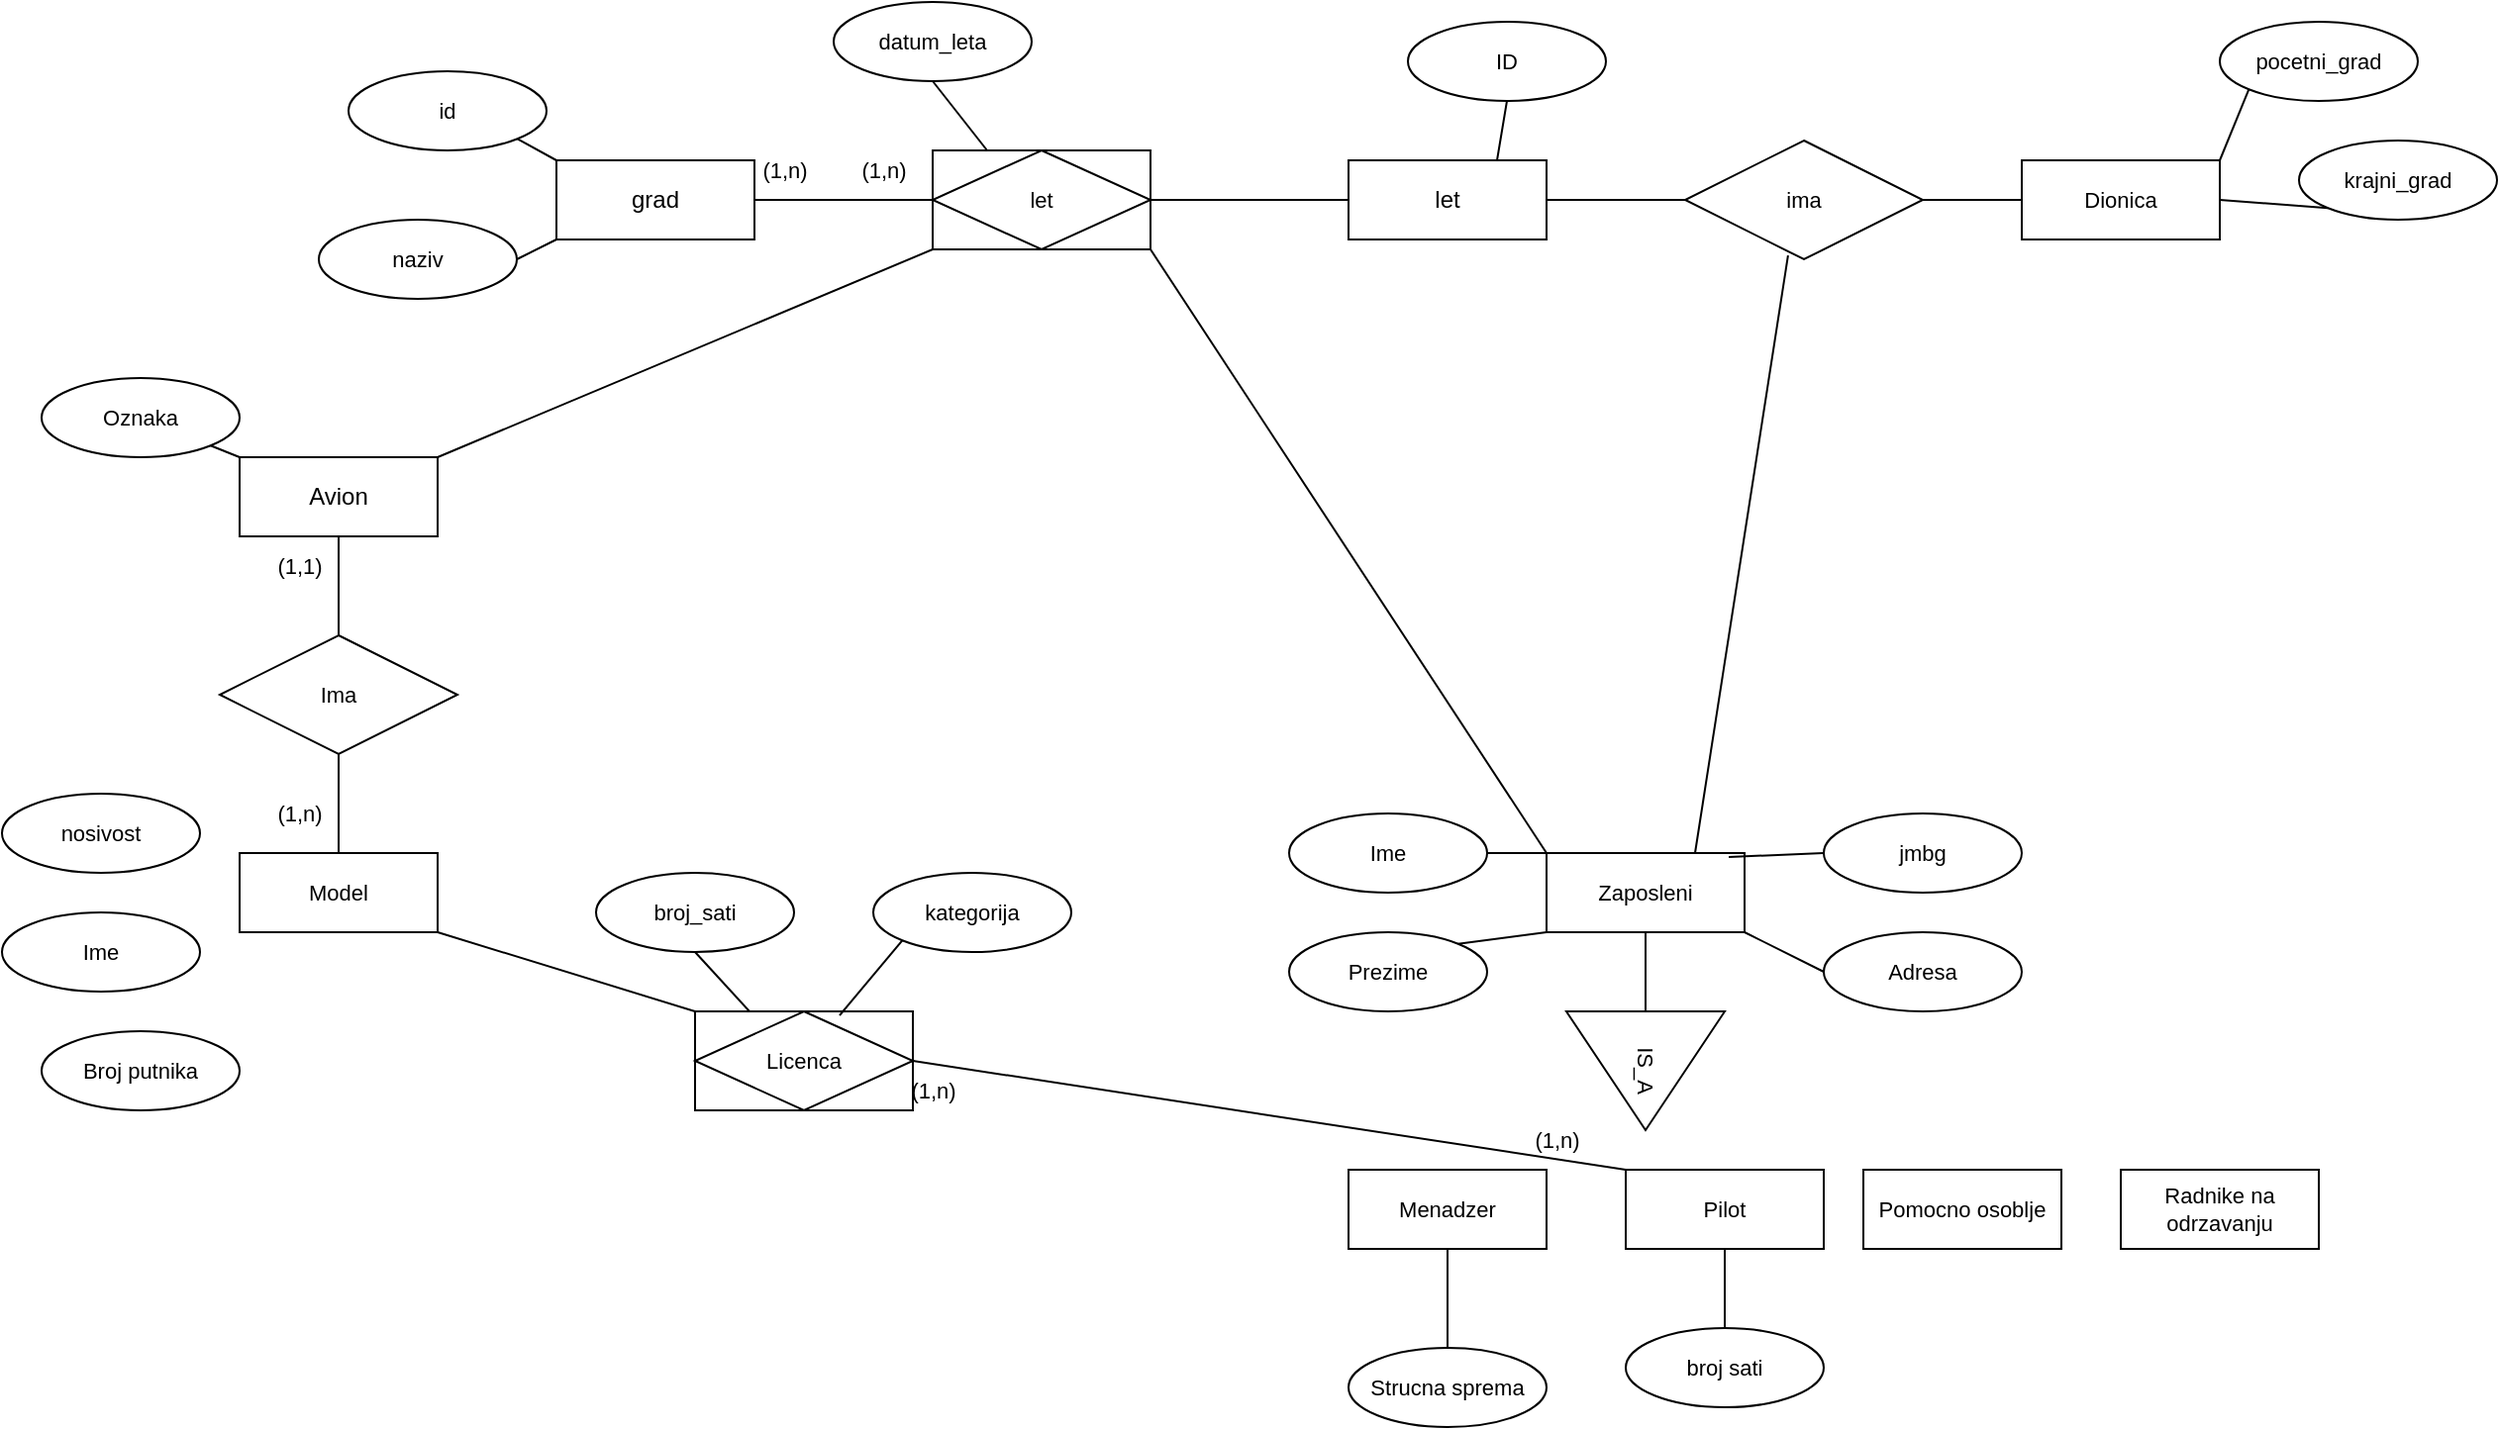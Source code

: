 <mxfile version="20.8.8" type="github">
  <diagram name="Page-1" id="-M_uNK5rN6GhEuXcht4a">
    <mxGraphModel dx="2284" dy="1921" grid="1" gridSize="10" guides="1" tooltips="1" connect="1" arrows="1" fold="1" page="1" pageScale="1" pageWidth="850" pageHeight="1100" math="0" shadow="0">
      <root>
        <mxCell id="0" />
        <mxCell id="1" parent="0" />
        <mxCell id="rFCLsrt8F1_oHLS2VPp5-34" style="edgeStyle=none;shape=connector;rounded=0;orthogonalLoop=1;jettySize=auto;html=1;exitX=1;exitY=0;exitDx=0;exitDy=0;entryX=0;entryY=1;entryDx=0;entryDy=0;labelBackgroundColor=default;strokeColor=default;fontFamily=Helvetica;fontSize=11;fontColor=default;endArrow=none;" edge="1" parent="1" source="MHk7TzPafF4EgfAT-jyR-1" target="rFCLsrt8F1_oHLS2VPp5-4">
          <mxGeometry relative="1" as="geometry" />
        </mxCell>
        <mxCell id="MHk7TzPafF4EgfAT-jyR-1" value="Avion" style="whiteSpace=wrap;html=1;align=center;" parent="1" vertex="1">
          <mxGeometry x="-40" y="150" width="100" height="40" as="geometry" />
        </mxCell>
        <mxCell id="MHk7TzPafF4EgfAT-jyR-7" style="edgeStyle=none;shape=connector;rounded=0;orthogonalLoop=1;jettySize=auto;html=1;exitX=1;exitY=1;exitDx=0;exitDy=0;entryX=0;entryY=0;entryDx=0;entryDy=0;labelBackgroundColor=default;strokeColor=default;fontFamily=Helvetica;fontSize=11;fontColor=default;endArrow=none;" parent="1" source="MHk7TzPafF4EgfAT-jyR-5" target="MHk7TzPafF4EgfAT-jyR-1" edge="1">
          <mxGeometry relative="1" as="geometry" />
        </mxCell>
        <mxCell id="MHk7TzPafF4EgfAT-jyR-5" value="&lt;div&gt;Oznaka&lt;/div&gt;" style="ellipse;whiteSpace=wrap;html=1;align=center;fontFamily=Helvetica;fontSize=11;fontColor=default;" parent="1" vertex="1">
          <mxGeometry x="-140" y="110" width="100" height="40" as="geometry" />
        </mxCell>
        <mxCell id="rFCLsrt8F1_oHLS2VPp5-9" style="edgeStyle=none;shape=connector;rounded=0;orthogonalLoop=1;jettySize=auto;html=1;exitX=1;exitY=1;exitDx=0;exitDy=0;entryX=0;entryY=0;entryDx=0;entryDy=0;labelBackgroundColor=default;strokeColor=default;fontFamily=Helvetica;fontSize=11;fontColor=default;endArrow=none;" edge="1" parent="1" source="MHk7TzPafF4EgfAT-jyR-8" target="rFCLsrt8F1_oHLS2VPp5-8">
          <mxGeometry relative="1" as="geometry" />
        </mxCell>
        <mxCell id="MHk7TzPafF4EgfAT-jyR-8" value="Model" style="whiteSpace=wrap;html=1;align=center;fontFamily=Helvetica;fontSize=11;fontColor=default;" parent="1" vertex="1">
          <mxGeometry x="-40" y="350" width="100" height="40" as="geometry" />
        </mxCell>
        <mxCell id="MHk7TzPafF4EgfAT-jyR-10" style="edgeStyle=none;shape=connector;rounded=0;orthogonalLoop=1;jettySize=auto;html=1;exitX=0.5;exitY=1;exitDx=0;exitDy=0;entryX=0.5;entryY=0;entryDx=0;entryDy=0;labelBackgroundColor=default;strokeColor=default;fontFamily=Helvetica;fontSize=11;fontColor=default;endArrow=none;" parent="1" source="MHk7TzPafF4EgfAT-jyR-9" target="MHk7TzPafF4EgfAT-jyR-8" edge="1">
          <mxGeometry relative="1" as="geometry" />
        </mxCell>
        <mxCell id="MHk7TzPafF4EgfAT-jyR-11" style="edgeStyle=none;shape=connector;rounded=0;orthogonalLoop=1;jettySize=auto;html=1;exitX=0.5;exitY=0;exitDx=0;exitDy=0;entryX=0.5;entryY=1;entryDx=0;entryDy=0;labelBackgroundColor=default;strokeColor=default;fontFamily=Helvetica;fontSize=11;fontColor=default;endArrow=none;" parent="1" source="MHk7TzPafF4EgfAT-jyR-9" target="MHk7TzPafF4EgfAT-jyR-1" edge="1">
          <mxGeometry relative="1" as="geometry" />
        </mxCell>
        <mxCell id="MHk7TzPafF4EgfAT-jyR-9" value="Ima" style="shape=rhombus;perimeter=rhombusPerimeter;whiteSpace=wrap;html=1;align=center;fontFamily=Helvetica;fontSize=11;fontColor=default;" parent="1" vertex="1">
          <mxGeometry x="-50" y="240" width="120" height="60" as="geometry" />
        </mxCell>
        <mxCell id="MHk7TzPafF4EgfAT-jyR-12" value="Ime" style="ellipse;whiteSpace=wrap;html=1;align=center;fontFamily=Helvetica;fontSize=11;fontColor=default;" parent="1" vertex="1">
          <mxGeometry x="-160" y="380" width="100" height="40" as="geometry" />
        </mxCell>
        <mxCell id="MHk7TzPafF4EgfAT-jyR-13" value="nosivost" style="ellipse;whiteSpace=wrap;html=1;align=center;fontFamily=Helvetica;fontSize=11;fontColor=default;" parent="1" vertex="1">
          <mxGeometry x="-160" y="320" width="100" height="40" as="geometry" />
        </mxCell>
        <mxCell id="MHk7TzPafF4EgfAT-jyR-14" value="Broj putnika" style="ellipse;whiteSpace=wrap;html=1;align=center;fontFamily=Helvetica;fontSize=11;fontColor=default;" parent="1" vertex="1">
          <mxGeometry x="-140" y="440" width="100" height="40" as="geometry" />
        </mxCell>
        <mxCell id="MHk7TzPafF4EgfAT-jyR-17" style="edgeStyle=none;shape=connector;rounded=0;orthogonalLoop=1;jettySize=auto;html=1;exitX=0.5;exitY=1;exitDx=0;exitDy=0;entryX=0;entryY=0.5;entryDx=0;entryDy=0;labelBackgroundColor=default;strokeColor=default;fontFamily=Helvetica;fontSize=11;fontColor=default;endArrow=none;" parent="1" source="MHk7TzPafF4EgfAT-jyR-15" target="MHk7TzPafF4EgfAT-jyR-16" edge="1">
          <mxGeometry relative="1" as="geometry" />
        </mxCell>
        <mxCell id="rFCLsrt8F1_oHLS2VPp5-7" style="edgeStyle=none;shape=connector;rounded=0;orthogonalLoop=1;jettySize=auto;html=1;exitX=0;exitY=0;exitDx=0;exitDy=0;entryX=1;entryY=1;entryDx=0;entryDy=0;labelBackgroundColor=default;strokeColor=default;fontFamily=Helvetica;fontSize=11;fontColor=default;endArrow=none;" edge="1" parent="1" source="MHk7TzPafF4EgfAT-jyR-15" target="rFCLsrt8F1_oHLS2VPp5-4">
          <mxGeometry relative="1" as="geometry" />
        </mxCell>
        <mxCell id="rFCLsrt8F1_oHLS2VPp5-23" style="edgeStyle=none;shape=connector;rounded=0;orthogonalLoop=1;jettySize=auto;html=1;exitX=0.75;exitY=0;exitDx=0;exitDy=0;entryX=0.433;entryY=0.967;entryDx=0;entryDy=0;entryPerimeter=0;labelBackgroundColor=default;strokeColor=default;fontFamily=Helvetica;fontSize=11;fontColor=default;endArrow=none;" edge="1" parent="1" source="MHk7TzPafF4EgfAT-jyR-15" target="rFCLsrt8F1_oHLS2VPp5-22">
          <mxGeometry relative="1" as="geometry" />
        </mxCell>
        <mxCell id="MHk7TzPafF4EgfAT-jyR-15" value="Zaposleni" style="whiteSpace=wrap;html=1;align=center;fontFamily=Helvetica;fontSize=11;fontColor=default;" parent="1" vertex="1">
          <mxGeometry x="620" y="350" width="100" height="40" as="geometry" />
        </mxCell>
        <mxCell id="MHk7TzPafF4EgfAT-jyR-16" value="IS_A" style="triangle;whiteSpace=wrap;html=1;fontFamily=Helvetica;fontSize=11;fontColor=default;rotation=90;" parent="1" vertex="1">
          <mxGeometry x="640" y="420" width="60" height="80" as="geometry" />
        </mxCell>
        <mxCell id="MHk7TzPafF4EgfAT-jyR-18" value="Menadzer" style="whiteSpace=wrap;html=1;align=center;fontFamily=Helvetica;fontSize=11;fontColor=default;" parent="1" vertex="1">
          <mxGeometry x="520" y="510" width="100" height="40" as="geometry" />
        </mxCell>
        <mxCell id="MHk7TzPafF4EgfAT-jyR-19" value="Pilot" style="whiteSpace=wrap;html=1;align=center;fontFamily=Helvetica;fontSize=11;fontColor=default;" parent="1" vertex="1">
          <mxGeometry x="660" y="510" width="100" height="40" as="geometry" />
        </mxCell>
        <mxCell id="MHk7TzPafF4EgfAT-jyR-20" value="Pomocno osoblje" style="whiteSpace=wrap;html=1;align=center;fontFamily=Helvetica;fontSize=11;fontColor=default;" parent="1" vertex="1">
          <mxGeometry x="780" y="510" width="100" height="40" as="geometry" />
        </mxCell>
        <mxCell id="MHk7TzPafF4EgfAT-jyR-21" value="Radnike na odrzavanju" style="whiteSpace=wrap;html=1;align=center;fontFamily=Helvetica;fontSize=11;fontColor=default;" parent="1" vertex="1">
          <mxGeometry x="910" y="510" width="100" height="40" as="geometry" />
        </mxCell>
        <mxCell id="rFCLsrt8F1_oHLS2VPp5-31" style="edgeStyle=none;shape=connector;rounded=0;orthogonalLoop=1;jettySize=auto;html=1;exitX=1;exitY=0.5;exitDx=0;exitDy=0;entryX=0;entryY=0;entryDx=0;entryDy=0;labelBackgroundColor=default;strokeColor=default;fontFamily=Helvetica;fontSize=11;fontColor=default;endArrow=none;" edge="1" parent="1" source="MHk7TzPafF4EgfAT-jyR-22" target="MHk7TzPafF4EgfAT-jyR-15">
          <mxGeometry relative="1" as="geometry" />
        </mxCell>
        <mxCell id="MHk7TzPafF4EgfAT-jyR-22" value="Ime" style="ellipse;whiteSpace=wrap;html=1;align=center;fontFamily=Helvetica;fontSize=11;fontColor=default;" parent="1" vertex="1">
          <mxGeometry x="490" y="330" width="100" height="40" as="geometry" />
        </mxCell>
        <mxCell id="rFCLsrt8F1_oHLS2VPp5-30" style="edgeStyle=none;shape=connector;rounded=0;orthogonalLoop=1;jettySize=auto;html=1;exitX=1;exitY=0;exitDx=0;exitDy=0;entryX=0;entryY=1;entryDx=0;entryDy=0;labelBackgroundColor=default;strokeColor=default;fontFamily=Helvetica;fontSize=11;fontColor=default;endArrow=none;" edge="1" parent="1" source="MHk7TzPafF4EgfAT-jyR-23" target="MHk7TzPafF4EgfAT-jyR-15">
          <mxGeometry relative="1" as="geometry" />
        </mxCell>
        <mxCell id="MHk7TzPafF4EgfAT-jyR-23" value="Prezime" style="ellipse;whiteSpace=wrap;html=1;align=center;fontFamily=Helvetica;fontSize=11;fontColor=default;" parent="1" vertex="1">
          <mxGeometry x="490" y="390" width="100" height="40" as="geometry" />
        </mxCell>
        <mxCell id="rFCLsrt8F1_oHLS2VPp5-32" style="edgeStyle=none;shape=connector;rounded=0;orthogonalLoop=1;jettySize=auto;html=1;exitX=0;exitY=0.5;exitDx=0;exitDy=0;entryX=0.92;entryY=0.05;entryDx=0;entryDy=0;entryPerimeter=0;labelBackgroundColor=default;strokeColor=default;fontFamily=Helvetica;fontSize=11;fontColor=default;endArrow=none;" edge="1" parent="1" source="MHk7TzPafF4EgfAT-jyR-24" target="MHk7TzPafF4EgfAT-jyR-15">
          <mxGeometry relative="1" as="geometry" />
        </mxCell>
        <mxCell id="MHk7TzPafF4EgfAT-jyR-24" value="jmbg" style="ellipse;whiteSpace=wrap;html=1;align=center;fontFamily=Helvetica;fontSize=11;fontColor=default;" parent="1" vertex="1">
          <mxGeometry x="760" y="330" width="100" height="40" as="geometry" />
        </mxCell>
        <mxCell id="rFCLsrt8F1_oHLS2VPp5-33" style="edgeStyle=none;shape=connector;rounded=0;orthogonalLoop=1;jettySize=auto;html=1;exitX=0;exitY=0.5;exitDx=0;exitDy=0;entryX=1;entryY=1;entryDx=0;entryDy=0;labelBackgroundColor=default;strokeColor=default;fontFamily=Helvetica;fontSize=11;fontColor=default;endArrow=none;" edge="1" parent="1" source="MHk7TzPafF4EgfAT-jyR-25" target="MHk7TzPafF4EgfAT-jyR-15">
          <mxGeometry relative="1" as="geometry" />
        </mxCell>
        <mxCell id="MHk7TzPafF4EgfAT-jyR-25" value="Adresa" style="ellipse;whiteSpace=wrap;html=1;align=center;fontFamily=Helvetica;fontSize=11;fontColor=default;" parent="1" vertex="1">
          <mxGeometry x="760" y="390" width="100" height="40" as="geometry" />
        </mxCell>
        <mxCell id="rFCLsrt8F1_oHLS2VPp5-45" style="edgeStyle=none;shape=connector;rounded=0;orthogonalLoop=1;jettySize=auto;html=1;exitX=0.5;exitY=0;exitDx=0;exitDy=0;entryX=0.5;entryY=1;entryDx=0;entryDy=0;labelBackgroundColor=default;strokeColor=default;fontFamily=Helvetica;fontSize=11;fontColor=default;endArrow=none;" edge="1" parent="1" source="MHk7TzPafF4EgfAT-jyR-26" target="MHk7TzPafF4EgfAT-jyR-18">
          <mxGeometry relative="1" as="geometry" />
        </mxCell>
        <mxCell id="MHk7TzPafF4EgfAT-jyR-26" value="Strucna sprema" style="ellipse;whiteSpace=wrap;html=1;align=center;fontFamily=Helvetica;fontSize=11;fontColor=default;" parent="1" vertex="1">
          <mxGeometry x="520" y="600" width="100" height="40" as="geometry" />
        </mxCell>
        <mxCell id="rFCLsrt8F1_oHLS2VPp5-46" style="edgeStyle=none;shape=connector;rounded=0;orthogonalLoop=1;jettySize=auto;html=1;exitX=0.5;exitY=0;exitDx=0;exitDy=0;entryX=0.5;entryY=1;entryDx=0;entryDy=0;labelBackgroundColor=default;strokeColor=default;fontFamily=Helvetica;fontSize=11;fontColor=default;endArrow=none;" edge="1" parent="1" source="MHk7TzPafF4EgfAT-jyR-27" target="MHk7TzPafF4EgfAT-jyR-19">
          <mxGeometry relative="1" as="geometry" />
        </mxCell>
        <mxCell id="MHk7TzPafF4EgfAT-jyR-27" value="broj sati" style="ellipse;whiteSpace=wrap;html=1;align=center;fontFamily=Helvetica;fontSize=11;fontColor=default;" parent="1" vertex="1">
          <mxGeometry x="660" y="590" width="100" height="40" as="geometry" />
        </mxCell>
        <mxCell id="rFCLsrt8F1_oHLS2VPp5-1" value="grad" style="whiteSpace=wrap;html=1;align=center;" vertex="1" parent="1">
          <mxGeometry x="120" width="100" height="40" as="geometry" />
        </mxCell>
        <mxCell id="rFCLsrt8F1_oHLS2VPp5-19" style="edgeStyle=none;shape=connector;rounded=0;orthogonalLoop=1;jettySize=auto;html=1;exitX=1;exitY=0.5;exitDx=0;exitDy=0;labelBackgroundColor=default;strokeColor=default;fontFamily=Helvetica;fontSize=11;fontColor=default;endArrow=none;" edge="1" parent="1" source="rFCLsrt8F1_oHLS2VPp5-2">
          <mxGeometry relative="1" as="geometry">
            <mxPoint x="690" y="20" as="targetPoint" />
          </mxGeometry>
        </mxCell>
        <mxCell id="rFCLsrt8F1_oHLS2VPp5-2" value="let" style="whiteSpace=wrap;html=1;align=center;" vertex="1" parent="1">
          <mxGeometry x="520" width="100" height="40" as="geometry" />
        </mxCell>
        <mxCell id="rFCLsrt8F1_oHLS2VPp5-5" style="edgeStyle=none;shape=connector;rounded=0;orthogonalLoop=1;jettySize=auto;html=1;exitX=1;exitY=0.5;exitDx=0;exitDy=0;entryX=0;entryY=0.5;entryDx=0;entryDy=0;labelBackgroundColor=default;strokeColor=default;fontFamily=Helvetica;fontSize=11;fontColor=default;endArrow=none;" edge="1" parent="1" source="rFCLsrt8F1_oHLS2VPp5-4" target="rFCLsrt8F1_oHLS2VPp5-2">
          <mxGeometry relative="1" as="geometry" />
        </mxCell>
        <mxCell id="rFCLsrt8F1_oHLS2VPp5-6" style="edgeStyle=none;shape=connector;rounded=0;orthogonalLoop=1;jettySize=auto;html=1;exitX=0;exitY=0.5;exitDx=0;exitDy=0;entryX=1;entryY=0.5;entryDx=0;entryDy=0;labelBackgroundColor=default;strokeColor=default;fontFamily=Helvetica;fontSize=11;fontColor=default;endArrow=none;" edge="1" parent="1" source="rFCLsrt8F1_oHLS2VPp5-4" target="rFCLsrt8F1_oHLS2VPp5-1">
          <mxGeometry relative="1" as="geometry" />
        </mxCell>
        <mxCell id="rFCLsrt8F1_oHLS2VPp5-4" value="let" style="shape=associativeEntity;whiteSpace=wrap;html=1;align=center;fontFamily=Helvetica;fontSize=11;fontColor=default;" vertex="1" parent="1">
          <mxGeometry x="310" y="-5" width="110" height="50" as="geometry" />
        </mxCell>
        <mxCell id="rFCLsrt8F1_oHLS2VPp5-10" style="edgeStyle=none;shape=connector;rounded=0;orthogonalLoop=1;jettySize=auto;html=1;exitX=1;exitY=0.5;exitDx=0;exitDy=0;entryX=0;entryY=0;entryDx=0;entryDy=0;labelBackgroundColor=default;strokeColor=default;fontFamily=Helvetica;fontSize=11;fontColor=default;endArrow=none;" edge="1" parent="1" source="rFCLsrt8F1_oHLS2VPp5-8" target="MHk7TzPafF4EgfAT-jyR-19">
          <mxGeometry relative="1" as="geometry" />
        </mxCell>
        <mxCell id="rFCLsrt8F1_oHLS2VPp5-8" value="Licenca" style="shape=associativeEntity;whiteSpace=wrap;html=1;align=center;fontFamily=Helvetica;fontSize=11;fontColor=default;" vertex="1" parent="1">
          <mxGeometry x="190" y="430" width="110" height="50" as="geometry" />
        </mxCell>
        <mxCell id="rFCLsrt8F1_oHLS2VPp5-13" style="edgeStyle=none;shape=connector;rounded=0;orthogonalLoop=1;jettySize=auto;html=1;exitX=0.5;exitY=1;exitDx=0;exitDy=0;entryX=0.25;entryY=0;entryDx=0;entryDy=0;labelBackgroundColor=default;strokeColor=default;fontFamily=Helvetica;fontSize=11;fontColor=default;endArrow=none;" edge="1" parent="1" source="rFCLsrt8F1_oHLS2VPp5-11" target="rFCLsrt8F1_oHLS2VPp5-8">
          <mxGeometry relative="1" as="geometry" />
        </mxCell>
        <mxCell id="rFCLsrt8F1_oHLS2VPp5-11" value="broj_sati" style="ellipse;whiteSpace=wrap;html=1;align=center;fontFamily=Helvetica;fontSize=11;fontColor=default;" vertex="1" parent="1">
          <mxGeometry x="140" y="360" width="100" height="40" as="geometry" />
        </mxCell>
        <mxCell id="rFCLsrt8F1_oHLS2VPp5-14" style="edgeStyle=none;shape=connector;rounded=0;orthogonalLoop=1;jettySize=auto;html=1;exitX=0;exitY=1;exitDx=0;exitDy=0;labelBackgroundColor=default;strokeColor=default;fontFamily=Helvetica;fontSize=11;fontColor=default;endArrow=none;" edge="1" parent="1" source="rFCLsrt8F1_oHLS2VPp5-12">
          <mxGeometry relative="1" as="geometry">
            <mxPoint x="263" y="432" as="targetPoint" />
          </mxGeometry>
        </mxCell>
        <mxCell id="rFCLsrt8F1_oHLS2VPp5-12" value="kategorija" style="ellipse;whiteSpace=wrap;html=1;align=center;fontFamily=Helvetica;fontSize=11;fontColor=default;" vertex="1" parent="1">
          <mxGeometry x="280" y="360" width="100" height="40" as="geometry" />
        </mxCell>
        <mxCell id="rFCLsrt8F1_oHLS2VPp5-15" value="Dionica" style="whiteSpace=wrap;html=1;align=center;fontFamily=Helvetica;fontSize=11;fontColor=default;" vertex="1" parent="1">
          <mxGeometry x="860" width="100" height="40" as="geometry" />
        </mxCell>
        <mxCell id="rFCLsrt8F1_oHLS2VPp5-25" style="edgeStyle=none;shape=connector;rounded=0;orthogonalLoop=1;jettySize=auto;html=1;exitX=0;exitY=1;exitDx=0;exitDy=0;entryX=1;entryY=0;entryDx=0;entryDy=0;labelBackgroundColor=default;strokeColor=default;fontFamily=Helvetica;fontSize=11;fontColor=default;endArrow=none;" edge="1" parent="1" source="rFCLsrt8F1_oHLS2VPp5-16" target="rFCLsrt8F1_oHLS2VPp5-15">
          <mxGeometry relative="1" as="geometry" />
        </mxCell>
        <mxCell id="rFCLsrt8F1_oHLS2VPp5-16" value="pocetni_grad" style="ellipse;whiteSpace=wrap;html=1;align=center;fontFamily=Helvetica;fontSize=11;fontColor=default;" vertex="1" parent="1">
          <mxGeometry x="960" y="-70" width="100" height="40" as="geometry" />
        </mxCell>
        <mxCell id="rFCLsrt8F1_oHLS2VPp5-24" style="edgeStyle=none;shape=connector;rounded=0;orthogonalLoop=1;jettySize=auto;html=1;exitX=0;exitY=1;exitDx=0;exitDy=0;entryX=1;entryY=0.5;entryDx=0;entryDy=0;labelBackgroundColor=default;strokeColor=default;fontFamily=Helvetica;fontSize=11;fontColor=default;endArrow=none;" edge="1" parent="1" source="rFCLsrt8F1_oHLS2VPp5-17" target="rFCLsrt8F1_oHLS2VPp5-15">
          <mxGeometry relative="1" as="geometry" />
        </mxCell>
        <mxCell id="rFCLsrt8F1_oHLS2VPp5-17" value="krajni_grad" style="ellipse;whiteSpace=wrap;html=1;align=center;fontFamily=Helvetica;fontSize=11;fontColor=default;" vertex="1" parent="1">
          <mxGeometry x="1000" y="-10" width="100" height="40" as="geometry" />
        </mxCell>
        <mxCell id="rFCLsrt8F1_oHLS2VPp5-21" style="edgeStyle=none;shape=connector;rounded=0;orthogonalLoop=1;jettySize=auto;html=1;exitX=1;exitY=0.5;exitDx=0;exitDy=0;entryX=0;entryY=0.5;entryDx=0;entryDy=0;labelBackgroundColor=default;strokeColor=default;fontFamily=Helvetica;fontSize=11;fontColor=default;endArrow=none;" edge="1" parent="1" target="rFCLsrt8F1_oHLS2VPp5-15">
          <mxGeometry relative="1" as="geometry">
            <mxPoint x="810" y="20" as="sourcePoint" />
          </mxGeometry>
        </mxCell>
        <mxCell id="rFCLsrt8F1_oHLS2VPp5-22" value="ima" style="shape=rhombus;perimeter=rhombusPerimeter;whiteSpace=wrap;html=1;align=center;fontFamily=Helvetica;fontSize=11;fontColor=default;" vertex="1" parent="1">
          <mxGeometry x="690" y="-10" width="120" height="60" as="geometry" />
        </mxCell>
        <mxCell id="rFCLsrt8F1_oHLS2VPp5-26" value="(1,n)" style="text;html=1;align=center;verticalAlign=middle;resizable=0;points=[];autosize=1;strokeColor=none;fillColor=none;fontSize=11;fontFamily=Helvetica;fontColor=default;" vertex="1" parent="1">
          <mxGeometry x="-35" y="315" width="50" height="30" as="geometry" />
        </mxCell>
        <mxCell id="rFCLsrt8F1_oHLS2VPp5-27" value="(1,1)" style="text;html=1;align=center;verticalAlign=middle;resizable=0;points=[];autosize=1;strokeColor=none;fillColor=none;fontSize=11;fontFamily=Helvetica;fontColor=default;" vertex="1" parent="1">
          <mxGeometry x="-35" y="190" width="50" height="30" as="geometry" />
        </mxCell>
        <mxCell id="rFCLsrt8F1_oHLS2VPp5-28" value="(1,n)" style="text;html=1;align=center;verticalAlign=middle;resizable=0;points=[];autosize=1;strokeColor=none;fillColor=none;fontSize=11;fontFamily=Helvetica;fontColor=default;" vertex="1" parent="1">
          <mxGeometry x="600" y="480" width="50" height="30" as="geometry" />
        </mxCell>
        <mxCell id="rFCLsrt8F1_oHLS2VPp5-29" value="(1,n)" style="text;html=1;align=center;verticalAlign=middle;resizable=0;points=[];autosize=1;strokeColor=none;fillColor=none;fontSize=11;fontFamily=Helvetica;fontColor=default;" vertex="1" parent="1">
          <mxGeometry x="285" y="455" width="50" height="30" as="geometry" />
        </mxCell>
        <mxCell id="rFCLsrt8F1_oHLS2VPp5-36" style="edgeStyle=none;shape=connector;rounded=0;orthogonalLoop=1;jettySize=auto;html=1;exitX=0.5;exitY=1;exitDx=0;exitDy=0;entryX=0.25;entryY=0;entryDx=0;entryDy=0;labelBackgroundColor=default;strokeColor=default;fontFamily=Helvetica;fontSize=11;fontColor=default;endArrow=none;" edge="1" parent="1" source="rFCLsrt8F1_oHLS2VPp5-35" target="rFCLsrt8F1_oHLS2VPp5-4">
          <mxGeometry relative="1" as="geometry" />
        </mxCell>
        <mxCell id="rFCLsrt8F1_oHLS2VPp5-35" value="datum_leta" style="ellipse;whiteSpace=wrap;html=1;align=center;fontFamily=Helvetica;fontSize=11;fontColor=default;" vertex="1" parent="1">
          <mxGeometry x="260" y="-80" width="100" height="40" as="geometry" />
        </mxCell>
        <mxCell id="rFCLsrt8F1_oHLS2VPp5-47" style="edgeStyle=none;shape=connector;rounded=0;orthogonalLoop=1;jettySize=auto;html=1;exitX=0.5;exitY=1;exitDx=0;exitDy=0;entryX=0.75;entryY=0;entryDx=0;entryDy=0;labelBackgroundColor=default;strokeColor=default;fontFamily=Helvetica;fontSize=11;fontColor=default;endArrow=none;" edge="1" parent="1" source="rFCLsrt8F1_oHLS2VPp5-37" target="rFCLsrt8F1_oHLS2VPp5-2">
          <mxGeometry relative="1" as="geometry" />
        </mxCell>
        <mxCell id="rFCLsrt8F1_oHLS2VPp5-37" value="ID" style="ellipse;whiteSpace=wrap;html=1;align=center;fontFamily=Helvetica;fontSize=11;fontColor=default;" vertex="1" parent="1">
          <mxGeometry x="550" y="-70" width="100" height="40" as="geometry" />
        </mxCell>
        <mxCell id="rFCLsrt8F1_oHLS2VPp5-40" style="edgeStyle=none;shape=connector;rounded=0;orthogonalLoop=1;jettySize=auto;html=1;exitX=1;exitY=1;exitDx=0;exitDy=0;entryX=0;entryY=0;entryDx=0;entryDy=0;labelBackgroundColor=default;strokeColor=default;fontFamily=Helvetica;fontSize=11;fontColor=default;endArrow=none;" edge="1" parent="1" source="rFCLsrt8F1_oHLS2VPp5-38" target="rFCLsrt8F1_oHLS2VPp5-1">
          <mxGeometry relative="1" as="geometry" />
        </mxCell>
        <mxCell id="rFCLsrt8F1_oHLS2VPp5-38" value="id" style="ellipse;whiteSpace=wrap;html=1;align=center;fontFamily=Helvetica;fontSize=11;fontColor=default;" vertex="1" parent="1">
          <mxGeometry x="15" y="-45" width="100" height="40" as="geometry" />
        </mxCell>
        <mxCell id="rFCLsrt8F1_oHLS2VPp5-41" style="edgeStyle=none;shape=connector;rounded=0;orthogonalLoop=1;jettySize=auto;html=1;exitX=1;exitY=0.5;exitDx=0;exitDy=0;entryX=0;entryY=1;entryDx=0;entryDy=0;labelBackgroundColor=default;strokeColor=default;fontFamily=Helvetica;fontSize=11;fontColor=default;endArrow=none;" edge="1" parent="1" source="rFCLsrt8F1_oHLS2VPp5-39" target="rFCLsrt8F1_oHLS2VPp5-1">
          <mxGeometry relative="1" as="geometry" />
        </mxCell>
        <mxCell id="rFCLsrt8F1_oHLS2VPp5-39" value="naziv" style="ellipse;whiteSpace=wrap;html=1;align=center;fontFamily=Helvetica;fontSize=11;fontColor=default;" vertex="1" parent="1">
          <mxGeometry y="30" width="100" height="40" as="geometry" />
        </mxCell>
        <mxCell id="rFCLsrt8F1_oHLS2VPp5-43" value="(1,n)" style="text;html=1;align=center;verticalAlign=middle;resizable=0;points=[];autosize=1;strokeColor=none;fillColor=none;fontSize=11;fontFamily=Helvetica;fontColor=default;" vertex="1" parent="1">
          <mxGeometry x="210" y="-10" width="50" height="30" as="geometry" />
        </mxCell>
        <mxCell id="rFCLsrt8F1_oHLS2VPp5-44" value="(1,n)" style="text;html=1;align=center;verticalAlign=middle;resizable=0;points=[];autosize=1;strokeColor=none;fillColor=none;fontSize=11;fontFamily=Helvetica;fontColor=default;" vertex="1" parent="1">
          <mxGeometry x="260" y="-10" width="50" height="30" as="geometry" />
        </mxCell>
      </root>
    </mxGraphModel>
  </diagram>
</mxfile>
